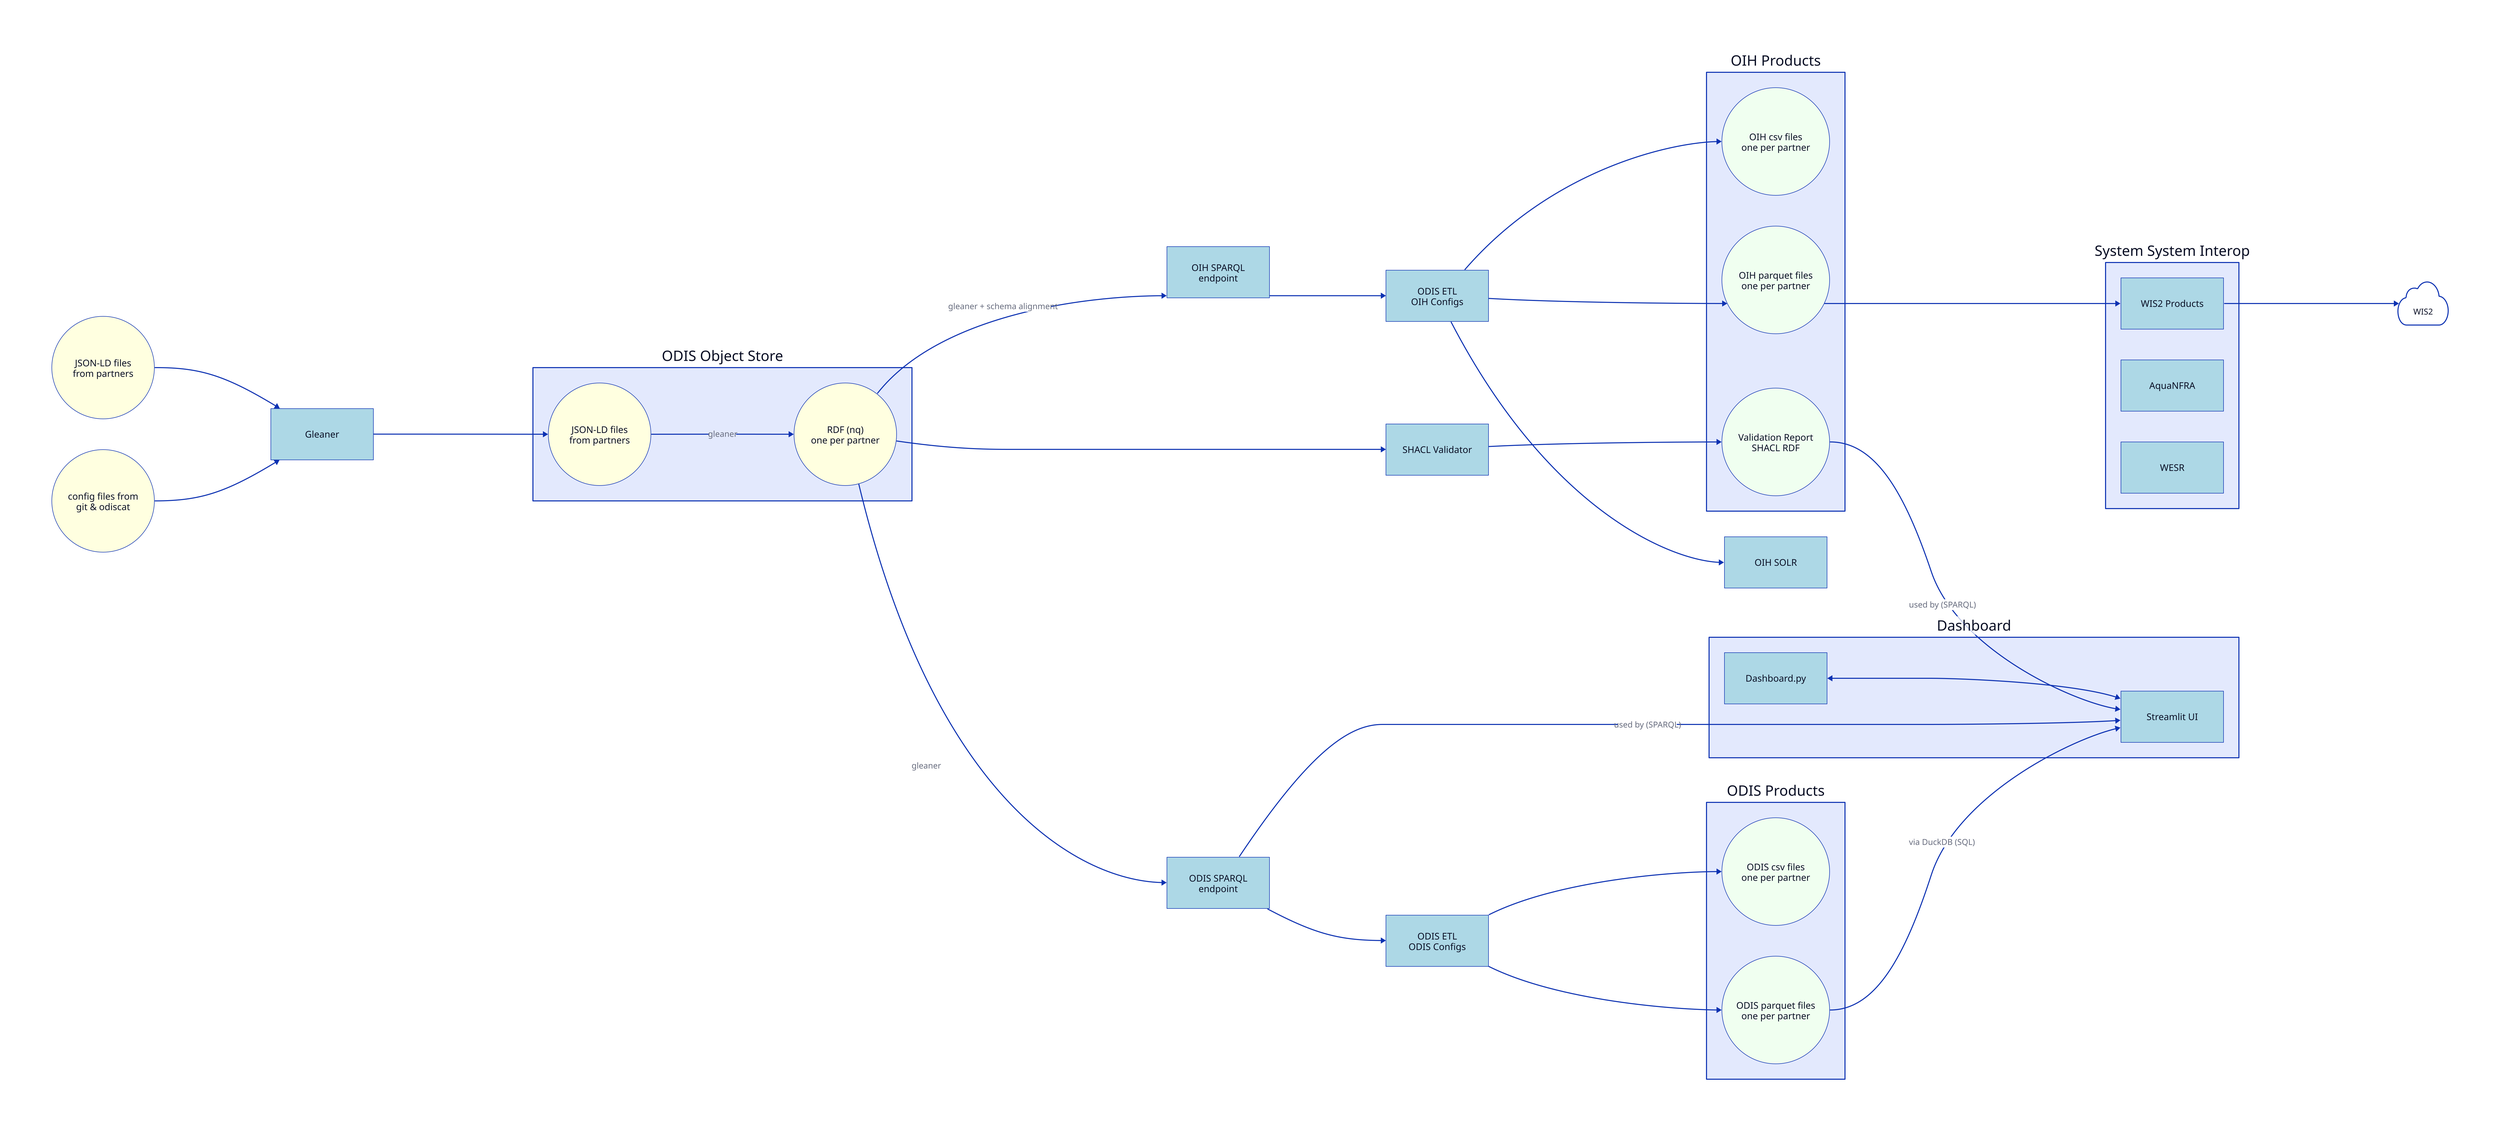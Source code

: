 direction: right

classes: {
coreclass: {
    width: 200
               style: {
                     stroke-width: 0
                     font-size: 18
                    fill: lightgreen
                    shadow: true
                    border-radius: 5
               }
      }
      actionclass: {
                width: 200
                height: 100
               style: {
                     stroke-width: 1
                     font-size: 18
                     fill: lightblue
                    shadow: false
                    border-radius: 0
               }
      }
propclass: {
    width: 200
               style: {
                     stroke-width: 1
                     font-size: 18
                     fill: lightyellow
                    shadow: false
                    border-radius: 0
               }
      }
prodclass: {
    width: 210
               style: {
                     stroke-width: 1
                     font-size: 18
                     fill: honeydew
                    shadow: false
                    border-radius: 0
               }
      }
}

### resources section

partners: JSON-LD files \n from partners
partners.shape: Circle
config: config files from \n git & odiscat
config.shape: Circle
gleaner: Gleaner
etl_odis: ODIS ETL \n ODIS Configs
etl: ODIS ETL \n OIH Configs

oss: ODIS Object Store {
    jsonld: JSON-LD files\n from partners
    nq: RDF (nq)\n one per partner
     jsonld.shape: Circle
    nq.shape: Circle
    jsonld.class: propclass
    nq.class: propclass

    jsonld -> nq: gleaner
}

sparql_odis: ODIS SPARQL \nendpoint
sparql: OIH SPARQL \nendpoint
odisprod: ODIS Products
oihprod: OIH Products
solr: OIH SOLR
validator: SHACL Validator

partners.class: propclass
config.class: propclass
gleaner.class: actionclass
validator.class: actionclass
sparql_odis.class: actionclass
sparql.class: actionclass
etl_odis.class: actionclass
etl.class: actionclass
solr.class: actionclass

odisprod: {
    csv: ODIS csv files \n one per partner
    parquet: ODIS parquet files \n one per partner
    csv.shape: Circle
    parquet.shape: Circle
    csv.class: prodclass
    parquet.class: prodclass
}

oihprod: {
   csv: OIH csv files \n one per partner
    parquet: OIH parquet files \n one per partner
    valreport: Validation Report \n SHACL RDF
    csv.shape: Circle
    parquet.shape: Circle
    valreport.shape: Circle
    csv.class: prodclass
    parquet.class: prodclass
    valreport.class: prodclass
}

sys: System System Interop {
    wis2: WIS2 Products
    nfra: AquaNFRA
    west: WESR
    *.class: actionclass
}

dash: Dashboard {
  dashpy: Dashboard.py
  streamlit: Streamlit UI

  dashpy <-> streamlit

      *.class: actionclass

}

oihprod.valreport -> dash.streamlit: used by (SPARQL)
sparql_odis -> dash.streamlit: used by (SPARQL)
odisprod.parquet -> dash.streamlit: via DuckDB (SQL)

wmowis2: WIS2
wmowis2.shape: cloud


### connection section

partners -> gleaner
config -> gleaner

gleaner -> oss.jsonld

oss.nq -> sparql: gleaner + schema alignment
oss.nq -> sparql_odis: gleaner

oss.nq -> validator -> oihprod.valreport

sparql -> etl
sparql_odis -> etl_odis

etl_odis -> odisprod.csv
etl_odis -> odisprod.parquet

etl -> oihprod.csv
etl -> oihprod.parquet
etl -> solr

oihprod.parquet -> sys.wis2
sys.wis2 -> wmowis2
